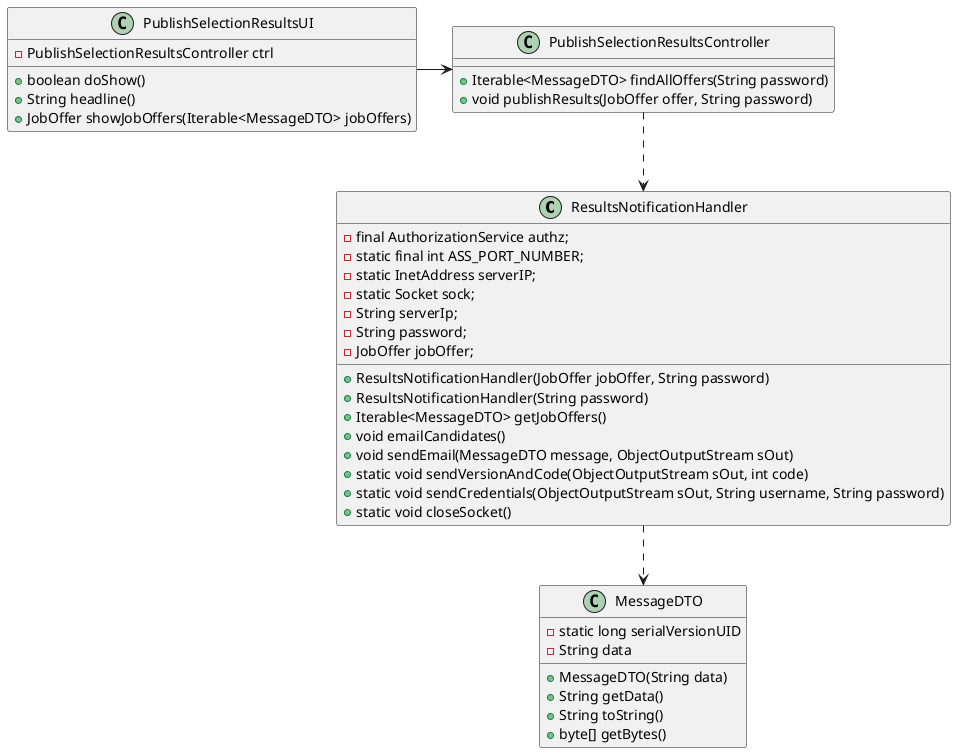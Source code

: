 @startuml

class ResultsNotificationHandler {
        - final AuthorizationService authz;
        - static final int ASS_PORT_NUMBER;
        - static InetAddress serverIP;
        - static Socket sock;
        - String serverIp;
        - String password;
        - JobOffer jobOffer;
        + ResultsNotificationHandler(JobOffer jobOffer, String password)
        + ResultsNotificationHandler(String password)
        + Iterable<MessageDTO> getJobOffers()
        + void emailCandidates()
        + void sendEmail(MessageDTO message, ObjectOutputStream sOut)
        + static void sendVersionAndCode(ObjectOutputStream sOut, int code)
        + static void sendCredentials(ObjectOutputStream sOut, String username, String password)
        + static void closeSocket()
    }

class PublishSelectionResultsUI {
        - PublishSelectionResultsController ctrl
        + boolean doShow()
        + String headline()
        + JobOffer showJobOffers(Iterable<MessageDTO> jobOffers)
}


class PublishSelectionResultsController {
     + Iterable<MessageDTO> findAllOffers(String password)
     + void publishResults(JobOffer offer, String password)
}

class MessageDTO {
        - static long serialVersionUID
        - String data
        + MessageDTO(String data)
        + String getData()
        + String toString()
        + byte[] getBytes()
    }

    PublishSelectionResultsUI -> PublishSelectionResultsController
    PublishSelectionResultsController .-> ResultsNotificationHandler
    ResultsNotificationHandler .-> MessageDTO
@enduml